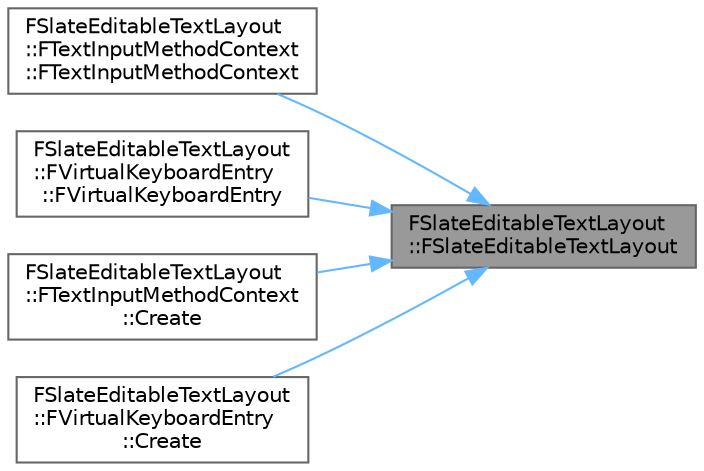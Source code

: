 digraph "FSlateEditableTextLayout::FSlateEditableTextLayout"
{
 // INTERACTIVE_SVG=YES
 // LATEX_PDF_SIZE
  bgcolor="transparent";
  edge [fontname=Helvetica,fontsize=10,labelfontname=Helvetica,labelfontsize=10];
  node [fontname=Helvetica,fontsize=10,shape=box,height=0.2,width=0.4];
  rankdir="RL";
  Node1 [id="Node000001",label="FSlateEditableTextLayout\l::FSlateEditableTextLayout",height=0.2,width=0.4,color="gray40", fillcolor="grey60", style="filled", fontcolor="black",tooltip=" "];
  Node1 -> Node2 [id="edge1_Node000001_Node000002",dir="back",color="steelblue1",style="solid",tooltip=" "];
  Node2 [id="Node000002",label="FSlateEditableTextLayout\l::FTextInputMethodContext\l::FTextInputMethodContext",height=0.2,width=0.4,color="grey40", fillcolor="white", style="filled",URL="$d5/d17/classFSlateEditableTextLayout_1_1FTextInputMethodContext.html#af54464474eeedac9d4e698941c9ae4cf",tooltip=" "];
  Node1 -> Node3 [id="edge2_Node000001_Node000003",dir="back",color="steelblue1",style="solid",tooltip=" "];
  Node3 [id="Node000003",label="FSlateEditableTextLayout\l::FVirtualKeyboardEntry\l::FVirtualKeyboardEntry",height=0.2,width=0.4,color="grey40", fillcolor="white", style="filled",URL="$d6/d40/classFSlateEditableTextLayout_1_1FVirtualKeyboardEntry.html#a833aa99fb29f28f60608c59157314005",tooltip=" "];
  Node1 -> Node4 [id="edge3_Node000001_Node000004",dir="back",color="steelblue1",style="solid",tooltip=" "];
  Node4 [id="Node000004",label="FSlateEditableTextLayout\l::FTextInputMethodContext\l::Create",height=0.2,width=0.4,color="grey40", fillcolor="white", style="filled",URL="$d5/d17/classFSlateEditableTextLayout_1_1FTextInputMethodContext.html#adcc1b0b1daecf6ad06d77954693099ca",tooltip=" "];
  Node1 -> Node5 [id="edge4_Node000001_Node000005",dir="back",color="steelblue1",style="solid",tooltip=" "];
  Node5 [id="Node000005",label="FSlateEditableTextLayout\l::FVirtualKeyboardEntry\l::Create",height=0.2,width=0.4,color="grey40", fillcolor="white", style="filled",URL="$d6/d40/classFSlateEditableTextLayout_1_1FVirtualKeyboardEntry.html#a362ecf85641997d2e517d3f18f4fc07d",tooltip=" "];
}
